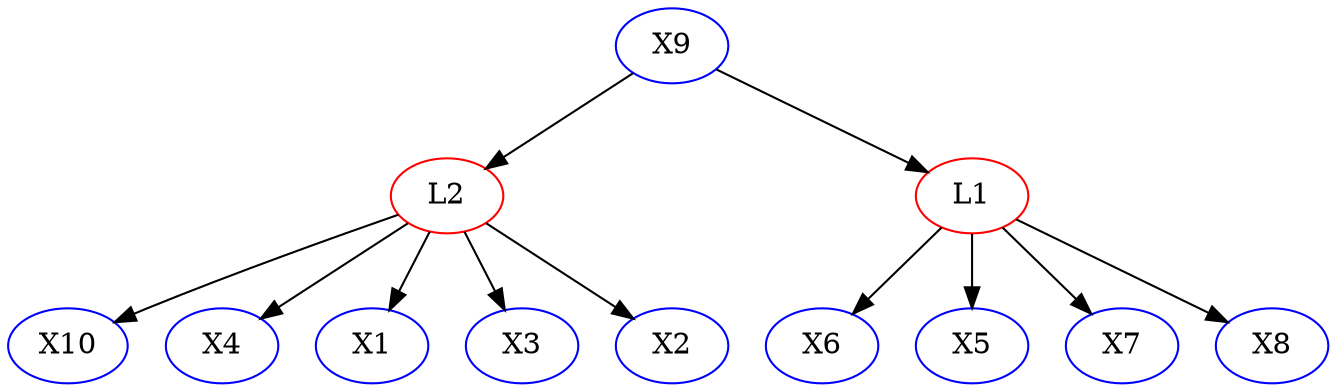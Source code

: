 digraph {
X6 [color = blue]; L2 [color = red]; X10 [color = blue]; X9 [color = blue]; X5 [color = blue]; X4 [color = blue]; X7 [color = blue]; L1 [color = red]; X1 [color = blue]; X3 [color = blue]; X2 [color = blue]; X8 [color = blue]; 
subgraph Undirected {
edge [dir=none, color=black]
}

subgraph Directed {
edge [color=black]
X9 -> L2
L1 -> X6
L1 -> X5
L1 -> X8
L2 -> X1
X9 -> L1
L2 -> X4
L2 -> X2
L2 -> X3
L2 -> X10
L1 -> X7
}

}
